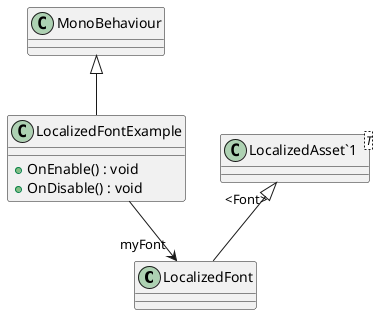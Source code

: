 @startuml
class LocalizedFont {
}
class LocalizedFontExample {
    + OnEnable() : void
    + OnDisable() : void
}
class "LocalizedAsset`1"<T> {
}
"LocalizedAsset`1" "<Font>" <|-- LocalizedFont
MonoBehaviour <|-- LocalizedFontExample
LocalizedFontExample --> "myFont" LocalizedFont
@enduml
